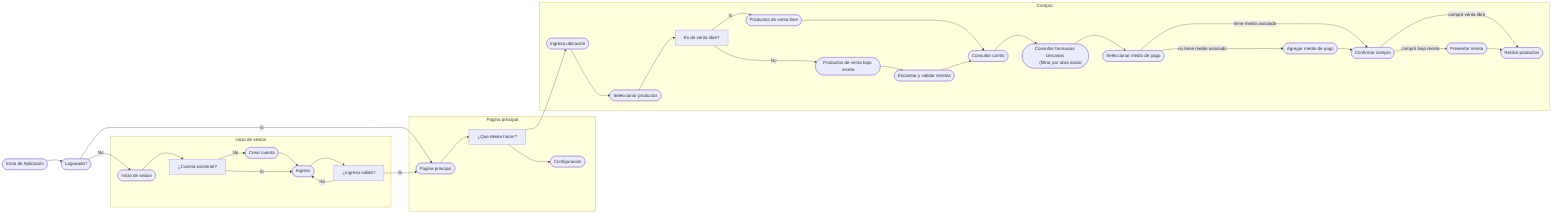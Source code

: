 flowchart LR
 subgraph s1["Pagina principal"]
        pagina_principal(["Pagina principal"])
        que_desea_hacer["¿Que desea hacer?"]
        configuracion(["Configuracion"])
  end
 subgraph s2["Compra"]
        venta_libre(["Productos de venta libre"])
        receta(["Productos de venta bajo receta"])
        ubicacion(["Ingresa ubicación"])
        seleccionar(["Seleccionar productos"])
        es_de_venta_libre["Es de venta libre?"]
        escanear_validar_recetas(["Escanear y validar recetas"])
        carrito(["Consultar carrito"])
        farmacia(["Consultar farmacias cercanas 
        (filtrar por obra social"])
        pago(["Seleccionar medio de pago"])
        confirmar_compra(["Confirmar compra"])
        agregar_medio_pago(["Agregar medio de pago"])
        recibir_productos(["Recibir productos"])
        presentar_receta(["Presentar receta"])
  end
 subgraph s3["Inicio de sesión"]
        inicio_de_sesion(["Inicio de sesion"])
        cuenta_existente["¿Cuenta existente?"]
        crear_cuenta(["Crear cuenta"])
        ingreso(["Ingreso"])
        ingreso_valido["¿Ingreso valido?"]
  end

%% Organización general
    inicio_de_aplicacion(["Inicio de Aplicación"])
    logueado(["Logueado?"])
    inicio_de_aplicacion --> logueado
    logueado -- No --> inicio_de_sesion
    logueado -- Si --> pagina_principal

    %% Pone en horizontal los subgraphs
    s3 ~~~ s1 ~~~ s2

    %% Pone en horizontal General
    inicio_de_aplicacion ~~~ logueado ~~~ inicio_de_sesion
    

%% Organización de subgraph Inicio de Sesión
    inicio_de_sesion --> cuenta_existente
    cuenta_existente -- No --> crear_cuenta
    crear_cuenta --> ingreso
    cuenta_existente -- Si --> ingreso
    ingreso --> ingreso_valido
    ingreso_valido -- No --> ingreso
    ingreso_valido -- Si --> pagina_principal
    %% Lo pone horizontal
    inicio_de_sesion ~~~ cuenta_existente ~~~ ingreso ~~~ ingreso_valido


%% Organización de subgraph Página Principal
    pagina_principal --> que_desea_hacer
    que_desea_hacer --> ubicacion
    que_desea_hacer --> configuracion
    que_desea_hacer ~~~ ubicacion

%% Organización de subgraph Compra
    ubicacion --> seleccionar
    seleccionar --> es_de_venta_libre
    es_de_venta_libre -- Si --> venta_libre
    es_de_venta_libre -- No --> receta
    receta --> escanear_validar_recetas
    venta_libre --> carrito
    escanear_validar_recetas --> carrito
    carrito --> farmacia
    farmacia --> pago
    pago -- tiene medio asociado ---> confirmar_compra
    pago -- no tiene medio asociado ---> agregar_medio_pago
    agregar_medio_pago --> confirmar_compra
    confirmar_compra -- compró venta libre --> recibir_productos
    confirmar_compra -- compró bajo receta --> presentar_receta
    presentar_receta --> recibir_productos

    %% Pone en horizontal los nodos de Compra
    ubicacion ~~~ venta_libre ~~~ receta ~~~ seleccionar ~~~ escanear_validar_recetas ~~~ carrito ~~~ farmacia ~~~ pago ~~~ confirmar_compra ~~~ recibir_productos